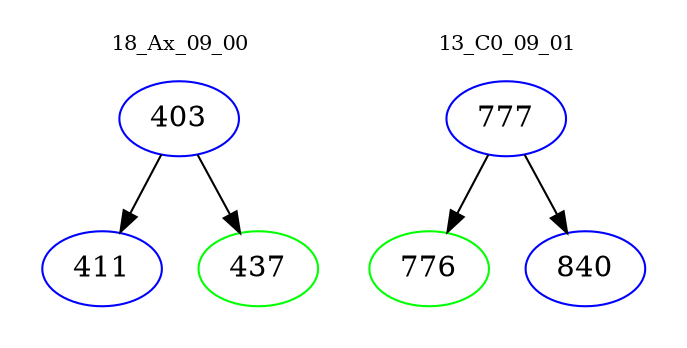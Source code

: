 digraph{
subgraph cluster_0 {
color = white
label = "18_Ax_09_00";
fontsize=10;
T0_403 [label="403", color="blue"]
T0_403 -> T0_411 [color="black"]
T0_411 [label="411", color="blue"]
T0_403 -> T0_437 [color="black"]
T0_437 [label="437", color="green"]
}
subgraph cluster_1 {
color = white
label = "13_C0_09_01";
fontsize=10;
T1_777 [label="777", color="blue"]
T1_777 -> T1_776 [color="black"]
T1_776 [label="776", color="green"]
T1_777 -> T1_840 [color="black"]
T1_840 [label="840", color="blue"]
}
}
